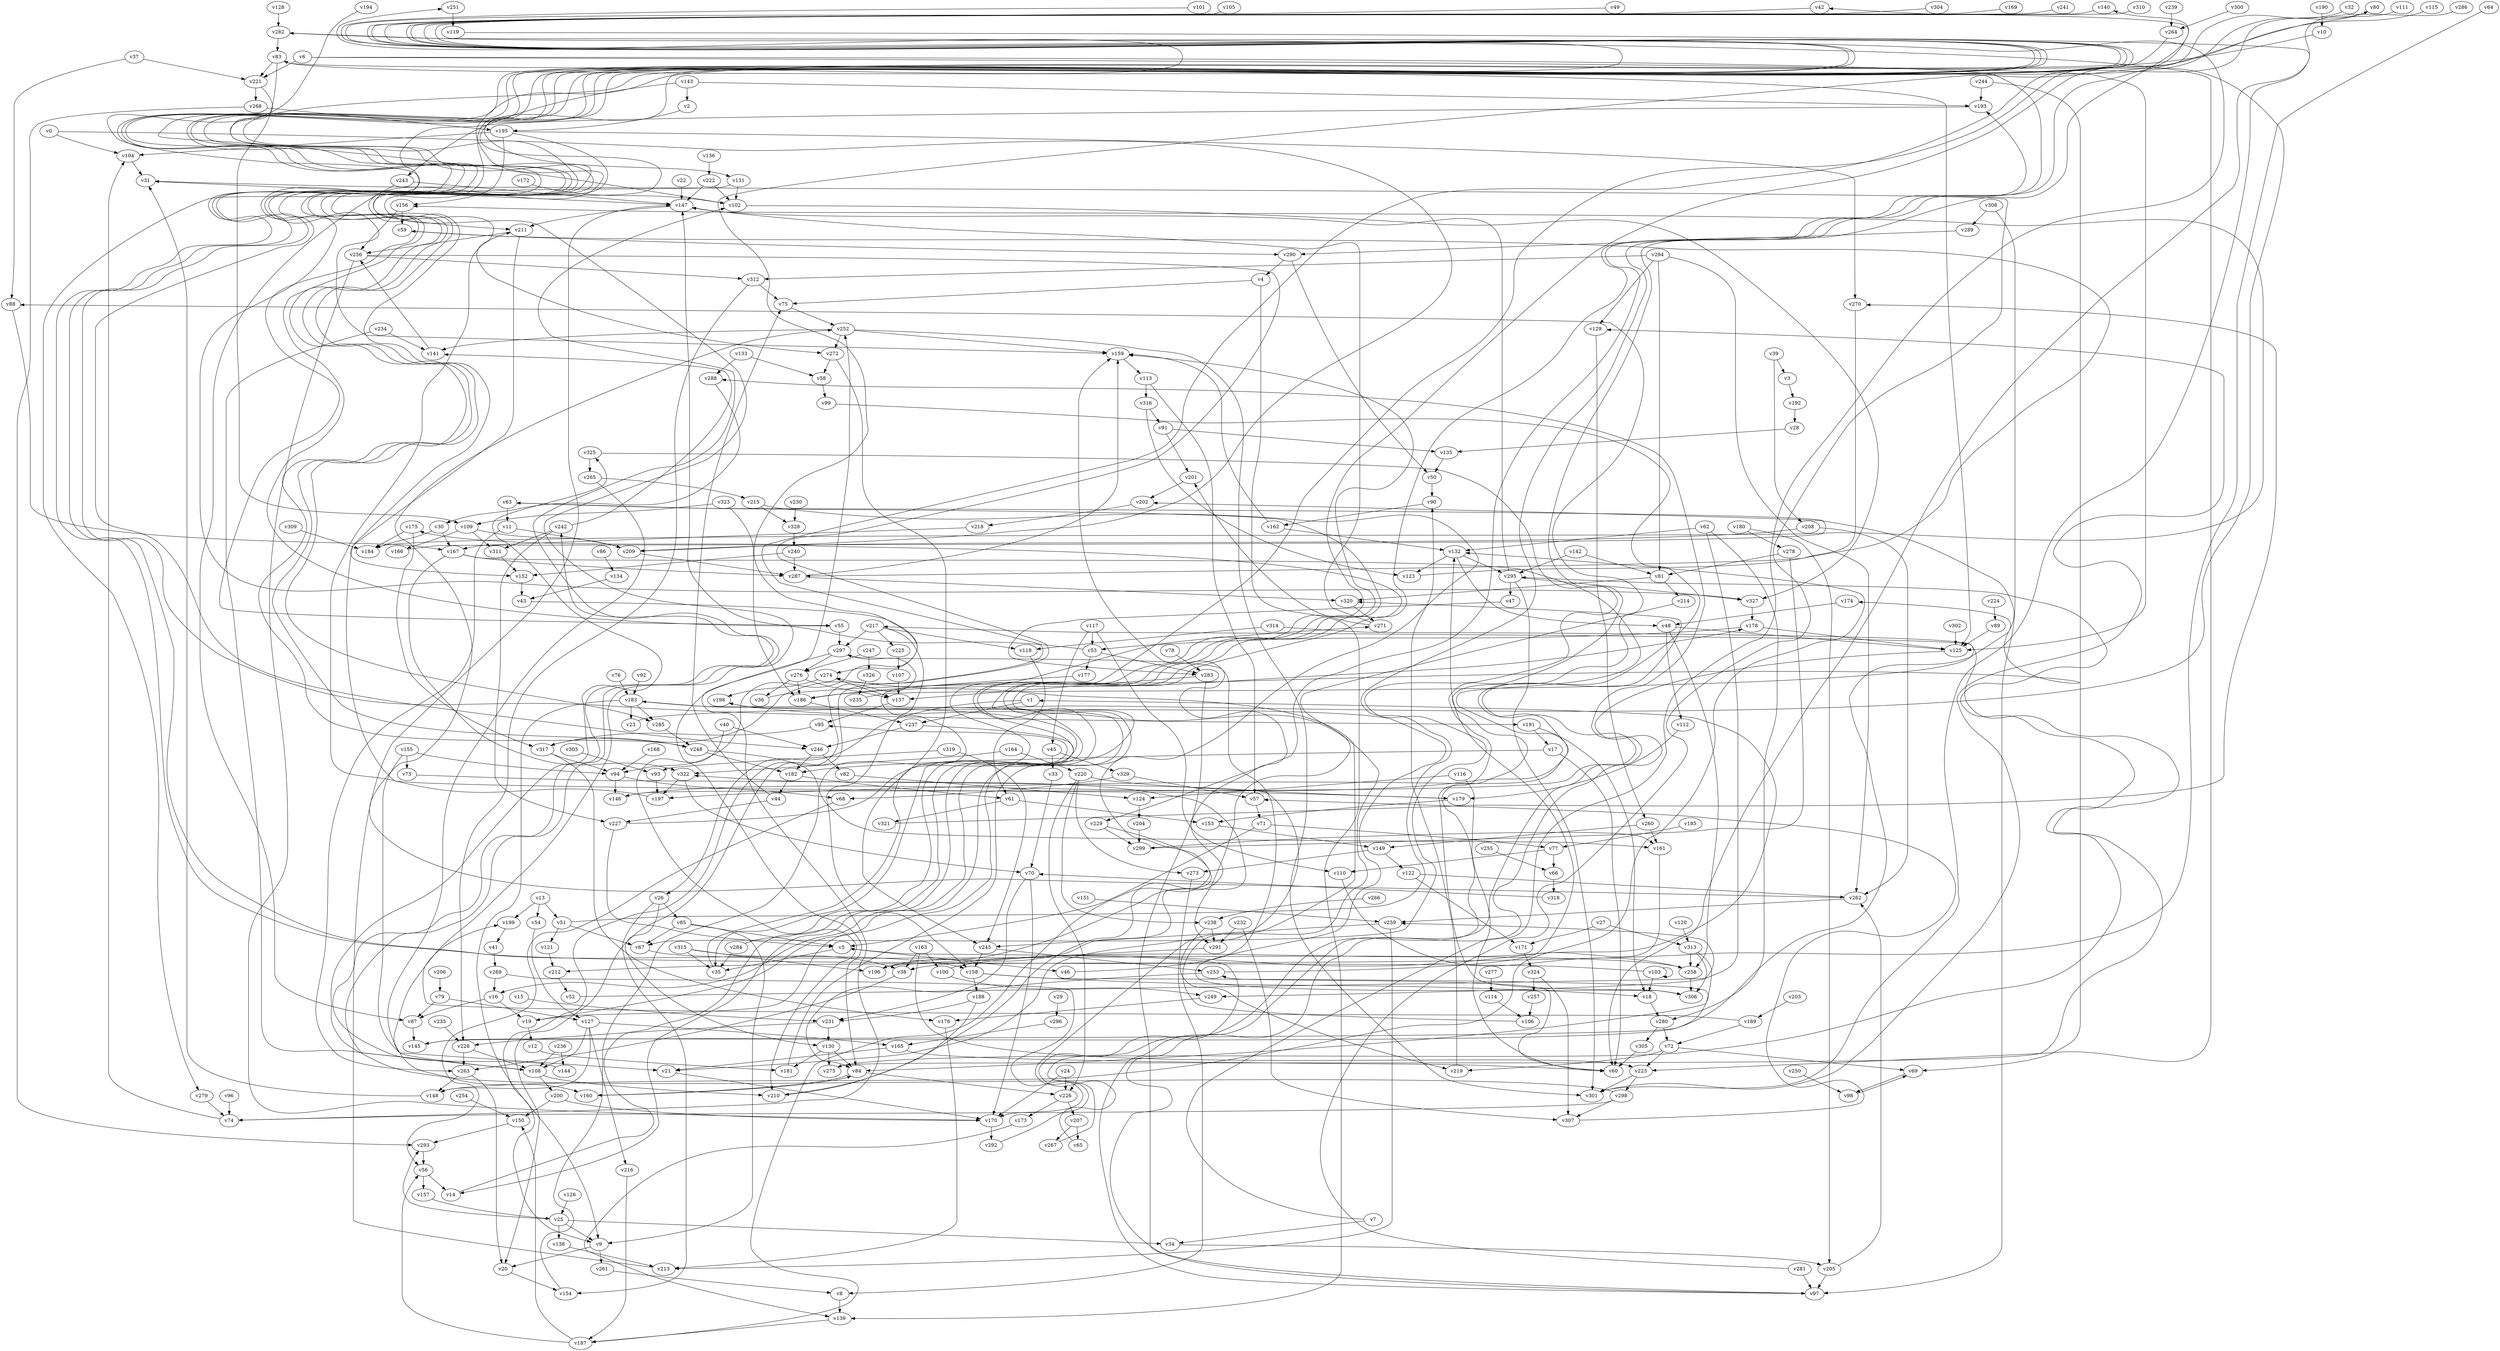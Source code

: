 // Benchmark game 493 - 330 vertices
// time_bound: 56
// targets: v259
digraph G {
    v0 [name="v0", player=0];
    v1 [name="v1", player=0];
    v2 [name="v2", player=1];
    v3 [name="v3", player=0];
    v4 [name="v4", player=1];
    v5 [name="v5", player=1];
    v6 [name="v6", player=1];
    v7 [name="v7", player=1];
    v8 [name="v8", player=1];
    v9 [name="v9", player=0];
    v10 [name="v10", player=0];
    v11 [name="v11", player=0];
    v12 [name="v12", player=0];
    v13 [name="v13", player=1];
    v14 [name="v14", player=1];
    v15 [name="v15", player=1];
    v16 [name="v16", player=0];
    v17 [name="v17", player=1];
    v18 [name="v18", player=0];
    v19 [name="v19", player=0];
    v20 [name="v20", player=1];
    v21 [name="v21", player=1];
    v22 [name="v22", player=1];
    v23 [name="v23", player=0];
    v24 [name="v24", player=0];
    v25 [name="v25", player=0];
    v26 [name="v26", player=0];
    v27 [name="v27", player=1];
    v28 [name="v28", player=0];
    v29 [name="v29", player=0];
    v30 [name="v30", player=0];
    v31 [name="v31", player=1];
    v32 [name="v32", player=0];
    v33 [name="v33", player=1];
    v34 [name="v34", player=1];
    v35 [name="v35", player=0];
    v36 [name="v36", player=0];
    v37 [name="v37", player=0];
    v38 [name="v38", player=1];
    v39 [name="v39", player=0];
    v40 [name="v40", player=1];
    v41 [name="v41", player=0];
    v42 [name="v42", player=1];
    v43 [name="v43", player=0];
    v44 [name="v44", player=1];
    v45 [name="v45", player=1];
    v46 [name="v46", player=0];
    v47 [name="v47", player=0];
    v48 [name="v48", player=0];
    v49 [name="v49", player=1];
    v50 [name="v50", player=1];
    v51 [name="v51", player=0];
    v52 [name="v52", player=1];
    v53 [name="v53", player=0];
    v54 [name="v54", player=1];
    v55 [name="v55", player=1];
    v56 [name="v56", player=0];
    v57 [name="v57", player=0];
    v58 [name="v58", player=1];
    v59 [name="v59", player=1];
    v60 [name="v60", player=1];
    v61 [name="v61", player=1];
    v62 [name="v62", player=0];
    v63 [name="v63", player=1];
    v64 [name="v64", player=0];
    v65 [name="v65", player=0];
    v66 [name="v66", player=0];
    v67 [name="v67", player=0];
    v68 [name="v68", player=1];
    v69 [name="v69", player=1];
    v70 [name="v70", player=0];
    v71 [name="v71", player=1];
    v72 [name="v72", player=0];
    v73 [name="v73", player=1];
    v74 [name="v74", player=0];
    v75 [name="v75", player=1];
    v76 [name="v76", player=1];
    v77 [name="v77", player=1];
    v78 [name="v78", player=0];
    v79 [name="v79", player=1];
    v80 [name="v80", player=0];
    v81 [name="v81", player=0];
    v82 [name="v82", player=0];
    v83 [name="v83", player=1];
    v84 [name="v84", player=1];
    v85 [name="v85", player=0];
    v86 [name="v86", player=1];
    v87 [name="v87", player=0];
    v88 [name="v88", player=1];
    v89 [name="v89", player=0];
    v90 [name="v90", player=1];
    v91 [name="v91", player=0];
    v92 [name="v92", player=0];
    v93 [name="v93", player=1];
    v94 [name="v94", player=1];
    v95 [name="v95", player=1];
    v96 [name="v96", player=0];
    v97 [name="v97", player=0];
    v98 [name="v98", player=0];
    v99 [name="v99", player=1];
    v100 [name="v100", player=1];
    v101 [name="v101", player=1];
    v102 [name="v102", player=0];
    v103 [name="v103", player=1];
    v104 [name="v104", player=1];
    v105 [name="v105", player=1];
    v106 [name="v106", player=0];
    v107 [name="v107", player=0];
    v108 [name="v108", player=1];
    v109 [name="v109", player=0];
    v110 [name="v110", player=0];
    v111 [name="v111", player=1];
    v112 [name="v112", player=1];
    v113 [name="v113", player=1];
    v114 [name="v114", player=0];
    v115 [name="v115", player=0];
    v116 [name="v116", player=1];
    v117 [name="v117", player=1];
    v118 [name="v118", player=1];
    v119 [name="v119", player=0];
    v120 [name="v120", player=1];
    v121 [name="v121", player=1];
    v122 [name="v122", player=0];
    v123 [name="v123", player=0];
    v124 [name="v124", player=0];
    v125 [name="v125", player=1];
    v126 [name="v126", player=0];
    v127 [name="v127", player=1];
    v128 [name="v128", player=1];
    v129 [name="v129", player=0];
    v130 [name="v130", player=0];
    v131 [name="v131", player=1];
    v132 [name="v132", player=0];
    v133 [name="v133", player=1];
    v134 [name="v134", player=0];
    v135 [name="v135", player=0];
    v136 [name="v136", player=1];
    v137 [name="v137", player=0];
    v138 [name="v138", player=1];
    v139 [name="v139", player=1];
    v140 [name="v140", player=1];
    v141 [name="v141", player=1];
    v142 [name="v142", player=1];
    v143 [name="v143", player=1];
    v144 [name="v144", player=1];
    v145 [name="v145", player=0];
    v146 [name="v146", player=0];
    v147 [name="v147", player=0];
    v148 [name="v148", player=1];
    v149 [name="v149", player=1];
    v150 [name="v150", player=1];
    v151 [name="v151", player=1];
    v152 [name="v152", player=0];
    v153 [name="v153", player=1];
    v154 [name="v154", player=0];
    v155 [name="v155", player=1];
    v156 [name="v156", player=0];
    v157 [name="v157", player=0];
    v158 [name="v158", player=1];
    v159 [name="v159", player=1];
    v160 [name="v160", player=0];
    v161 [name="v161", player=0];
    v162 [name="v162", player=0];
    v163 [name="v163", player=1];
    v164 [name="v164", player=0];
    v165 [name="v165", player=1];
    v166 [name="v166", player=1];
    v167 [name="v167", player=0];
    v168 [name="v168", player=0];
    v169 [name="v169", player=1];
    v170 [name="v170", player=0];
    v171 [name="v171", player=0];
    v172 [name="v172", player=0];
    v173 [name="v173", player=1];
    v174 [name="v174", player=0];
    v175 [name="v175", player=0];
    v176 [name="v176", player=0];
    v177 [name="v177", player=0];
    v178 [name="v178", player=1];
    v179 [name="v179", player=1];
    v180 [name="v180", player=0];
    v181 [name="v181", player=1];
    v182 [name="v182", player=0];
    v183 [name="v183", player=0];
    v184 [name="v184", player=1];
    v185 [name="v185", player=1];
    v186 [name="v186", player=1];
    v187 [name="v187", player=0];
    v188 [name="v188", player=1];
    v189 [name="v189", player=0];
    v190 [name="v190", player=0];
    v191 [name="v191", player=0];
    v192 [name="v192", player=1];
    v193 [name="v193", player=0];
    v194 [name="v194", player=1];
    v195 [name="v195", player=0];
    v196 [name="v196", player=0];
    v197 [name="v197", player=0];
    v198 [name="v198", player=1];
    v199 [name="v199", player=0];
    v200 [name="v200", player=1];
    v201 [name="v201", player=1];
    v202 [name="v202", player=1];
    v203 [name="v203", player=1];
    v204 [name="v204", player=1];
    v205 [name="v205", player=1];
    v206 [name="v206", player=0];
    v207 [name="v207", player=0];
    v208 [name="v208", player=0];
    v209 [name="v209", player=1];
    v210 [name="v210", player=1];
    v211 [name="v211", player=0];
    v212 [name="v212", player=1];
    v213 [name="v213", player=1];
    v214 [name="v214", player=1];
    v215 [name="v215", player=0];
    v216 [name="v216", player=0];
    v217 [name="v217", player=0];
    v218 [name="v218", player=0];
    v219 [name="v219", player=1];
    v220 [name="v220", player=1];
    v221 [name="v221", player=1];
    v222 [name="v222", player=0];
    v223 [name="v223", player=0];
    v224 [name="v224", player=1];
    v225 [name="v225", player=1];
    v226 [name="v226", player=0];
    v227 [name="v227", player=1];
    v228 [name="v228", player=0];
    v229 [name="v229", player=1];
    v230 [name="v230", player=0];
    v231 [name="v231", player=0];
    v232 [name="v232", player=1];
    v233 [name="v233", player=1];
    v234 [name="v234", player=1];
    v235 [name="v235", player=0];
    v236 [name="v236", player=0];
    v237 [name="v237", player=1];
    v238 [name="v238", player=1];
    v239 [name="v239", player=0];
    v240 [name="v240", player=1];
    v241 [name="v241", player=0];
    v242 [name="v242", player=1];
    v243 [name="v243", player=0];
    v244 [name="v244", player=0];
    v245 [name="v245", player=0];
    v246 [name="v246", player=1];
    v247 [name="v247", player=0];
    v248 [name="v248", player=1];
    v249 [name="v249", player=0];
    v250 [name="v250", player=0];
    v251 [name="v251", player=1];
    v252 [name="v252", player=1];
    v253 [name="v253", player=1];
    v254 [name="v254", player=0];
    v255 [name="v255", player=1];
    v256 [name="v256", player=1];
    v257 [name="v257", player=1];
    v258 [name="v258", player=0];
    v259 [name="v259", player=0, target=1];
    v260 [name="v260", player=0];
    v261 [name="v261", player=0];
    v262 [name="v262", player=1];
    v263 [name="v263", player=1];
    v264 [name="v264", player=0];
    v265 [name="v265", player=1];
    v266 [name="v266", player=1];
    v267 [name="v267", player=1];
    v268 [name="v268", player=0];
    v269 [name="v269", player=0];
    v270 [name="v270", player=1];
    v271 [name="v271", player=1];
    v272 [name="v272", player=1];
    v273 [name="v273", player=1];
    v274 [name="v274", player=1];
    v275 [name="v275", player=0];
    v276 [name="v276", player=1];
    v277 [name="v277", player=1];
    v278 [name="v278", player=1];
    v279 [name="v279", player=0];
    v280 [name="v280", player=1];
    v281 [name="v281", player=1];
    v282 [name="v282", player=0];
    v283 [name="v283", player=0];
    v284 [name="v284", player=0];
    v285 [name="v285", player=1];
    v286 [name="v286", player=0];
    v287 [name="v287", player=1];
    v288 [name="v288", player=1];
    v289 [name="v289", player=1];
    v290 [name="v290", player=0];
    v291 [name="v291", player=1];
    v292 [name="v292", player=0];
    v293 [name="v293", player=0];
    v294 [name="v294", player=1];
    v295 [name="v295", player=0];
    v296 [name="v296", player=1];
    v297 [name="v297", player=1];
    v298 [name="v298", player=0];
    v299 [name="v299", player=1];
    v300 [name="v300", player=1];
    v301 [name="v301", player=0];
    v302 [name="v302", player=1];
    v303 [name="v303", player=0];
    v304 [name="v304", player=0];
    v305 [name="v305", player=1];
    v306 [name="v306", player=1];
    v307 [name="v307", player=0];
    v308 [name="v308", player=0];
    v309 [name="v309", player=1];
    v310 [name="v310", player=0];
    v311 [name="v311", player=1];
    v312 [name="v312", player=0];
    v313 [name="v313", player=1];
    v314 [name="v314", player=1];
    v315 [name="v315", player=0];
    v316 [name="v316", player=0];
    v317 [name="v317", player=0];
    v318 [name="v318", player=1];
    v319 [name="v319", player=0];
    v320 [name="v320", player=0];
    v321 [name="v321", player=0];
    v322 [name="v322", player=1];
    v323 [name="v323", player=0];
    v324 [name="v324", player=1];
    v325 [name="v325", player=1];
    v326 [name="v326", player=1];
    v327 [name="v327", player=1];
    v328 [name="v328", player=1];
    v329 [name="v329", player=0];

    v0 -> v209 [constraint="t mod 2 == 0"];
    v1 -> v26 [constraint="t >= 5"];
    v2 -> v195;
    v3 -> v192;
    v4 -> v139;
    v5 -> v35;
    v6 -> v229 [constraint="t mod 3 == 0"];
    v7 -> v282 [constraint="t < 7"];
    v8 -> v139;
    v9 -> v20;
    v10 -> v179 [constraint="t < 13"];
    v11 -> v209;
    v12 -> v181 [constraint="t >= 2"];
    v13 -> v54;
    v14 -> v183 [constraint="t >= 1"];
    v15 -> v231;
    v16 -> v87;
    v17 -> v60;
    v18 -> v280;
    v19 -> v175 [constraint="t >= 1"];
    v20 -> v154;
    v21 -> v170 [constraint="t mod 4 == 2"];
    v22 -> v147;
    v23 -> v83 [constraint="t < 13"];
    v24 -> v170;
    v25 -> v293 [constraint="t < 15"];
    v26 -> v85;
    v27 -> v313;
    v28 -> v135;
    v29 -> v296;
    v30 -> v184;
    v31 -> v147;
    v32 -> v272 [constraint="t mod 4 == 3"];
    v33 -> v70;
    v34 -> v205;
    v35 -> v95 [constraint="t mod 5 == 2"];
    v36 -> v174 [constraint="t >= 3"];
    v37 -> v221;
    v38 -> v263;
    v39 -> v208;
    v40 -> v210;
    v41 -> v269;
    v42 -> v131 [constraint="t mod 5 == 1"];
    v43 -> v274 [constraint="t >= 5"];
    v44 -> v227;
    v45 -> v33;
    v46 -> v159;
    v47 -> v283 [constraint="t < 15"];
    v48 -> v258;
    v49 -> v246 [constraint="t mod 4 == 1"];
    v50 -> v90;
    v51 -> v80 [constraint="t < 9"];
    v52 -> v259 [constraint="t >= 2"];
    v53 -> v147;
    v54 -> v127;
    v55 -> v297;
    v56 -> v157;
    v57 -> v71;
    v58 -> v99;
    v59 -> v290;
    v60 -> v253 [constraint="t >= 3"];
    v61 -> v321;
    v62 -> v280;
    v63 -> v14 [constraint="t < 12"];
    v64 -> v212 [constraint="t mod 2 == 0"];
    v65 -> v5 [constraint="t mod 4 == 1"];
    v66 -> v318;
    v67 -> v258;
    v68 -> v56 [constraint="t mod 2 == 1"];
    v69 -> v98;
    v70 -> v231;
    v71 -> v5;
    v72 -> v69;
    v73 -> v21 [constraint="t >= 1"];
    v74 -> v252;
    v75 -> v252;
    v76 -> v183;
    v77 -> v110;
    v78 -> v283;
    v79 -> v87;
    v80 -> v94 [constraint="t mod 5 == 3"];
    v81 -> v320;
    v82 -> v124;
    v83 -> v109;
    v84 -> v160;
    v85 -> v5;
    v86 -> v134;
    v87 -> v145;
    v88 -> v167;
    v89 -> v125;
    v90 -> v162;
    v91 -> v201;
    v92 -> v183;
    v93 -> v197;
    v94 -> v68;
    v95 -> v317;
    v96 -> v74;
    v97 -> v288 [constraint="t < 8"];
    v98 -> v69 [constraint="t >= 4"];
    v99 -> v146 [constraint="t < 6"];
    v100 -> v1 [constraint="t >= 2"];
    v101 -> v158 [constraint="t >= 2"];
    v102 -> v327;
    v103 -> v251 [constraint="t < 7"];
    v104 -> v31;
    v105 -> v191 [constraint="t >= 2"];
    v106 -> v198 [constraint="t < 11"];
    v107 -> v137;
    v108 -> v102 [constraint="t < 13"];
    v109 -> v209;
    v110 -> v258;
    v111 -> v317 [constraint="t < 10"];
    v112 -> v179;
    v113 -> v316;
    v114 -> v106;
    v115 -> v35 [constraint="t < 14"];
    v116 -> v60;
    v117 -> v110;
    v118 -> v61;
    v119 -> v301 [constraint="t >= 3"];
    v120 -> v313;
    v121 -> v212;
    v122 -> v171;
    v123 -> v59 [constraint="t < 10"];
    v124 -> v204;
    v125 -> v97 [constraint="t mod 4 == 0"];
    v126 -> v25;
    v127 -> v216;
    v128 -> v282;
    v129 -> v260;
    v130 -> v275;
    v131 -> v108 [constraint="t < 7"];
    v132 -> v123;
    v133 -> v58;
    v134 -> v43;
    v135 -> v50;
    v136 -> v222;
    v137 -> v95;
    v138 -> v213;
    v139 -> v187;
    v140 -> v55 [constraint="t < 10"];
    v141 -> v256;
    v142 -> v295;
    v143 -> v243;
    v144 -> v242 [constraint="t < 8"];
    v145 -> v202 [constraint="t mod 5 == 1"];
    v146 -> v320 [constraint="t >= 2"];
    v147 -> v211;
    v148 -> v132 [constraint="t mod 3 == 2"];
    v149 -> v273;
    v150 -> v293;
    v151 -> v259;
    v152 -> v43;
    v153 -> v149;
    v154 -> v271 [constraint="t >= 4"];
    v155 -> v94;
    v156 -> v59;
    v157 -> v25;
    v158 -> v145 [constraint="t < 13"];
    v159 -> v113;
    v160 -> v84;
    v161 -> v38;
    v162 -> v159;
    v163 -> v100;
    v164 -> v322;
    v165 -> v60;
    v166 -> v63 [constraint="t < 12"];
    v167 -> v197 [constraint="t < 15"];
    v168 -> v94;
    v169 -> v327 [constraint="t mod 2 == 1"];
    v170 -> v292;
    v171 -> v324;
    v172 -> v102;
    v173 -> v139 [constraint="t < 10"];
    v174 -> v48;
    v175 -> v317;
    v176 -> v213;
    v177 -> v186;
    v178 -> v125;
    v179 -> v153;
    v180 -> v278;
    v181 -> v193 [constraint="t mod 5 == 1"];
    v182 -> v44;
    v183 -> v16 [constraint="t mod 2 == 0"];
    v184 -> v156 [constraint="t >= 2"];
    v185 -> v77;
    v186 -> v178;
    v187 -> v56;
    v188 -> v231;
    v189 -> v199 [constraint="t < 14"];
    v190 -> v10;
    v191 -> v17;
    v192 -> v28;
    v193 -> v211 [constraint="t >= 2"];
    v194 -> v279 [constraint="t < 7"];
    v195 -> v248 [constraint="t < 12"];
    v196 -> v322 [constraint="t < 8"];
    v197 -> v211;
    v198 -> v306 [constraint="t mod 3 == 0"];
    v199 -> v41;
    v200 -> v150;
    v201 -> v202;
    v202 -> v218;
    v203 -> v189;
    v204 -> v299;
    v205 -> v97;
    v206 -> v79;
    v207 -> v65;
    v208 -> v262;
    v209 -> v287;
    v210 -> v297 [constraint="t < 9"];
    v211 -> v256;
    v212 -> v52;
    v213 -> v147;
    v214 -> v291 [constraint="t >= 1"];
    v215 -> v187 [constraint="t mod 4 == 2"];
    v216 -> v187;
    v217 -> v297;
    v218 -> v167;
    v219 -> v90;
    v220 -> v273;
    v221 -> v248 [constraint="t < 14"];
    v222 -> v102;
    v223 -> v301;
    v224 -> v89;
    v225 -> v107;
    v226 -> v173;
    v227 -> v140 [constraint="t < 5"];
    v228 -> v108;
    v229 -> v196 [constraint="t mod 4 == 2"];
    v230 -> v328;
    v231 -> v228;
    v232 -> v307;
    v233 -> v228;
    v234 -> v108;
    v235 -> v217 [constraint="t mod 2 == 1"];
    v236 -> v108;
    v237 -> v19 [constraint="t >= 5"];
    v238 -> v219;
    v239 -> v264;
    v240 -> v152;
    v241 -> v159 [constraint="t mod 3 == 0"];
    v242 -> v141 [constraint="t >= 3"];
    v243 -> v147;
    v244 -> v193;
    v245 -> v158;
    v246 -> v182;
    v247 -> v276;
    v248 -> v161 [constraint="t >= 2"];
    v249 -> v176;
    v250 -> v98;
    v251 -> v119;
    v252 -> v141;
    v253 -> v84 [constraint="t < 12"];
    v254 -> v150;
    v255 -> v66;
    v256 -> v20 [constraint="t >= 3"];
    v257 -> v106;
    v258 -> v306;
    v259 -> v245;
    v260 -> v161;
    v261 -> v8;
    v262 -> v252 [constraint="t mod 2 == 0"];
    v263 -> v20;
    v264 -> v285 [constraint="t < 10"];
    v265 -> v160;
    v266 -> v238;
    v267 -> v88 [constraint="t >= 5"];
    v268 -> v195;
    v269 -> v170 [constraint="t < 6"];
    v270 -> v287;
    v271 -> v147;
    v272 -> v58;
    v273 -> v8;
    v274 -> v198;
    v275 -> v295 [constraint="t mod 4 == 0"];
    v276 -> v137 [constraint="t >= 2"];
    v277 -> v114;
    v278 -> v81;
    v279 -> v74;
    v280 -> v305;
    v281 -> v31 [constraint="t mod 5 == 2"];
    v282 -> v223;
    v283 -> v137;
    v284 -> v159 [constraint="t mod 3 == 0"];
    v285 -> v248;
    v286 -> v60 [constraint="t < 6"];
    v287 -> v159;
    v288 -> v30 [constraint="t >= 2"];
    v289 -> v290;
    v290 -> v50;
    v291 -> v196;
    v292 -> v274 [constraint="t >= 5"];
    v293 -> v56;
    v294 -> v262;
    v295 -> v47;
    v296 -> v165;
    v297 -> v9 [constraint="t mod 3 == 0"];
    v298 -> v325 [constraint="t < 11"];
    v299 -> v161 [constraint="t < 15"];
    v300 -> v264 [constraint="t mod 4 == 1"];
    v301 -> v129 [constraint="t >= 4"];
    v302 -> v125;
    v303 -> v93;
    v304 -> v102 [constraint="t >= 3"];
    v305 -> v60;
    v306 -> v42 [constraint="t mod 4 == 1"];
    v307 -> v57 [constraint="t >= 4"];
    v308 -> v97;
    v309 -> v184;
    v310 -> v55 [constraint="t < 8"];
    v311 -> v152;
    v312 -> v75;
    v313 -> v258;
    v314 -> v275 [constraint="t mod 2 == 0"];
    v315 -> v35;
    v316 -> v91;
    v317 -> v176;
    v318 -> v70 [constraint="t >= 4"];
    v319 -> v245;
    v320 -> v271;
    v321 -> v270 [constraint="t >= 4"];
    v322 -> v197;
    v323 -> v109;
    v324 -> v307;
    v325 -> v67 [constraint="t < 9"];
    v326 -> v235;
    v327 -> v178;
    v328 -> v240;
    v329 -> v57;
    v313 -> v306;
    v278 -> v299;
    v113 -> v57;
    v6 -> v125;
    v189 -> v72;
    v205 -> v262;
    v72 -> v223;
    v7 -> v34;
    v94 -> v146;
    v245 -> v253;
    v232 -> v291;
    v53 -> v177;
    v165 -> v21;
    v39 -> v3;
    v44 -> v75;
    v283 -> v97;
    v109 -> v166;
    v127 -> v165;
    v263 -> v148;
    v325 -> v265;
    v37 -> v88;
    v77 -> v66;
    v244 -> v69;
    v183 -> v285;
    v13 -> v199;
    v188 -> v210;
    v6 -> v221;
    v195 -> v156;
    v191 -> v18;
    v51 -> v121;
    v316 -> v123;
    v295 -> v301;
    v313 -> v84;
    v247 -> v326;
    v142 -> v81;
    v40 -> v246;
    v280 -> v72;
    v13 -> v51;
    v25 -> v138;
    v91 -> v135;
    v26 -> v130;
    v30 -> v167;
    v143 -> v2;
    v294 -> v129;
    v79 -> v127;
    v117 -> v53;
    v83 -> v125;
    v297 -> v84;
    v183 -> v9;
    v63 -> v11;
    v200 -> v170;
    v149 -> v122;
    v48 -> v125;
    v282 -> v83;
    v315 -> v38;
    v164 -> v220;
    v103 -> v18;
    v223 -> v298;
    v238 -> v291;
    v260 -> v149;
    v294 -> v312;
    v130 -> v84;
    v180 -> v205;
    v61 -> v153;
    v132 -> v48;
    v4 -> v75;
    v9 -> v261;
    v229 -> v299;
    v127 -> v148;
    v271 -> v201;
    v259 -> v213;
    v220 -> v179;
    v70 -> v170;
    v295 -> v327;
    v317 -> v94;
    v315 -> v196;
    v215 -> v328;
    v25 -> v34;
    v109 -> v311;
    v246 -> v82;
    v62 -> v132;
    v195 -> v270;
    v217 -> v158;
    v186 -> v237;
    v227 -> v5;
    v252 -> v301;
    v62 -> v249;
    v127 -> v108;
    v19 -> v12;
    v297 -> v276;
    v131 -> v102;
    v329 -> v68;
    v108 -> v210;
    v290 -> v4;
    v207 -> v267;
    v231 -> v130;
    v182 -> v61;
    v269 -> v16;
    v276 -> v186;
    v298 -> v307;
    v155 -> v73;
    v272 -> v245;
    v284 -> v35;
    v158 -> v188;
    v220 -> v238;
    v308 -> v289;
    v217 -> v118;
    v11 -> v263;
    v226 -> v207;
    v294 -> v81;
    v100 -> v249;
    v5 -> v46;
    v256 -> v170;
    v322 -> v70;
    v143 -> v193;
    v51 -> v67;
    v175 -> v184;
    v24 -> v226;
    v148 -> v31;
    v116 -> v124;
    v243 -> v87;
    v253 -> v132;
    v240 -> v287;
    v295 -> v147;
    v155 -> v21;
    v25 -> v9;
    v324 -> v257;
    v323 -> v186;
    v183 -> v23;
    v26 -> v154;
    v298 -> v74;
    v234 -> v141;
    v108 -> v200;
    v130 -> v181;
    v1 -> v237;
    v132 -> v295;
    v252 -> v159;
    v163 -> v223;
    v133 -> v288;
    v287 -> v320;
    v72 -> v219;
    v195 -> v104;
    v53 -> v283;
    v228 -> v263;
    v221 -> v268;
    v117 -> v45;
    v71 -> v77;
    v74 -> v104;
    v268 -> v293;
    v0 -> v104;
    v262 -> v259;
    v208 -> v209;
    v237 -> v246;
    v248 -> v182;
    v45 -> v329;
    v122 -> v262;
    v178 -> v53;
    v222 -> v147;
    v314 -> v118;
    v81 -> v214;
    v167 -> v322;
    v167 -> v287;
    v156 -> v256;
    v85 -> v9;
    v83 -> v221;
    v220 -> v226;
    v17 -> v182;
    v48 -> v112;
    v312 -> v228;
    v27 -> v171;
    v187 -> v150;
    v85 -> v67;
    v256 -> v312;
    v265 -> v215;
    v158 -> v18;
    v236 -> v144;
    v242 -> v311;
    v162 -> v132;
    v163 -> v38;
    v242 -> v227;
    v56 -> v14;
    v252 -> v272;
    v211 -> v152;
    v16 -> v19;
    v103 -> v103;
    v276 -> v36;
    v319 -> v93;
    v281 -> v97;
    v84 -> v226;
    v274 -> v137;
    v217 -> v225;
}
